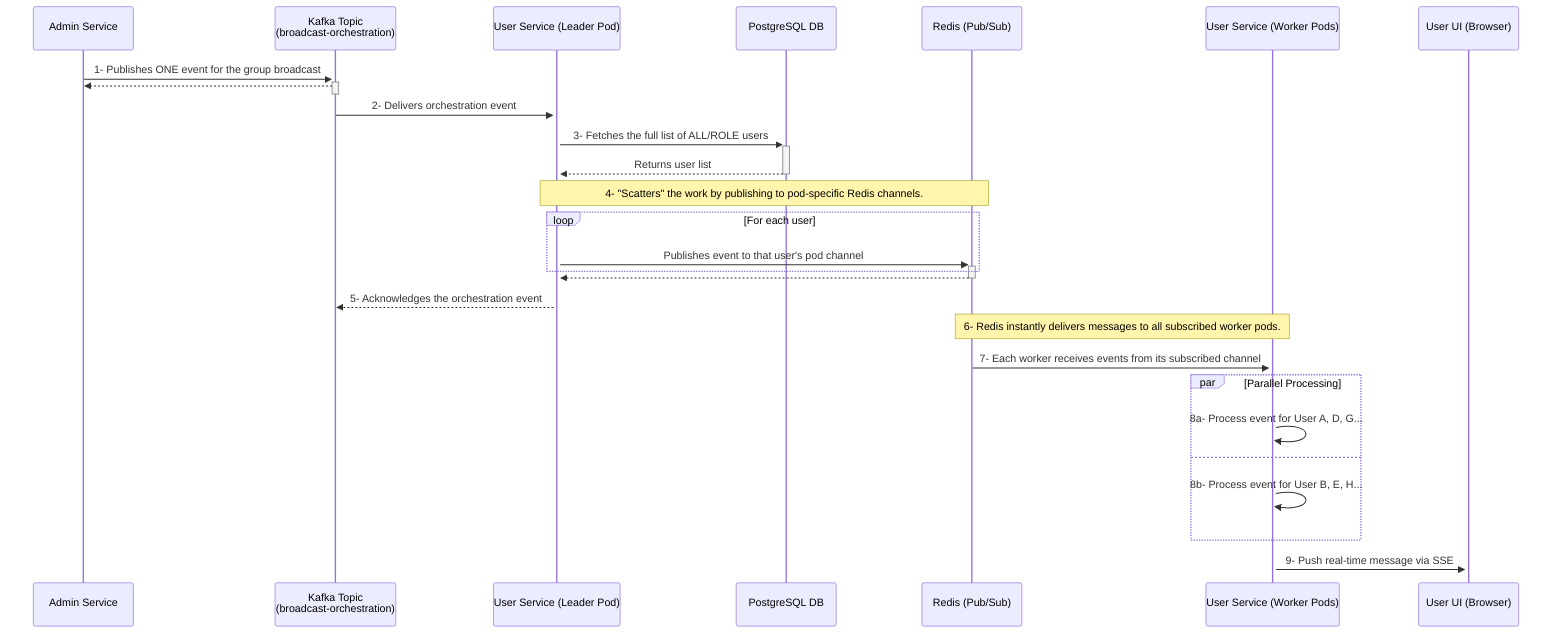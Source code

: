 sequenceDiagram
    participant AdminSvc as Admin Service
    participant OrchestrationTopic as Kafka Topic <br/> (broadcast-orchestration)
    participant LeaderConsumer as User Service (Leader Pod)
    participant DB as PostgreSQL DB
    participant Redis as Redis (Pub/Sub)
    participant WorkerConsumers as User Service (Worker Pods)
    participant UserUI as User UI (Browser)

    AdminSvc->>+OrchestrationTopic: 1- Publishes ONE event for the group broadcast
    OrchestrationTopic-->>-AdminSvc: 

    OrchestrationTopic->>+LeaderConsumer: 2- Delivers orchestration event
    LeaderConsumer->>+DB: 3- Fetches the full list of ALL/ROLE users
    DB-->>-LeaderConsumer: Returns user list

    Note over LeaderConsumer, Redis: 4- "Scatters" the work by publishing to pod-specific Redis channels.
    loop For each user
        LeaderConsumer->>+Redis: Publishes event to that user's pod channel
    end
    Redis-->>-LeaderConsumer: 
    LeaderConsumer-->>OrchestrationTopic: 5- Acknowledges the orchestration event

    Note over Redis, WorkerConsumers: 6- Redis instantly delivers messages to all subscribed worker pods.
    Redis->>+WorkerConsumers: 7- Each worker receives events from its subscribed channel
    
    par Parallel Processing
        WorkerConsumers->>WorkerConsumers: 8a- Process event for User A, D, G...
    and
        WorkerConsumers->>WorkerConsumers: 8b- Process event for User B, E, H...
    end

    WorkerConsumers->>+UserUI: 9- Push real-time message via SSE